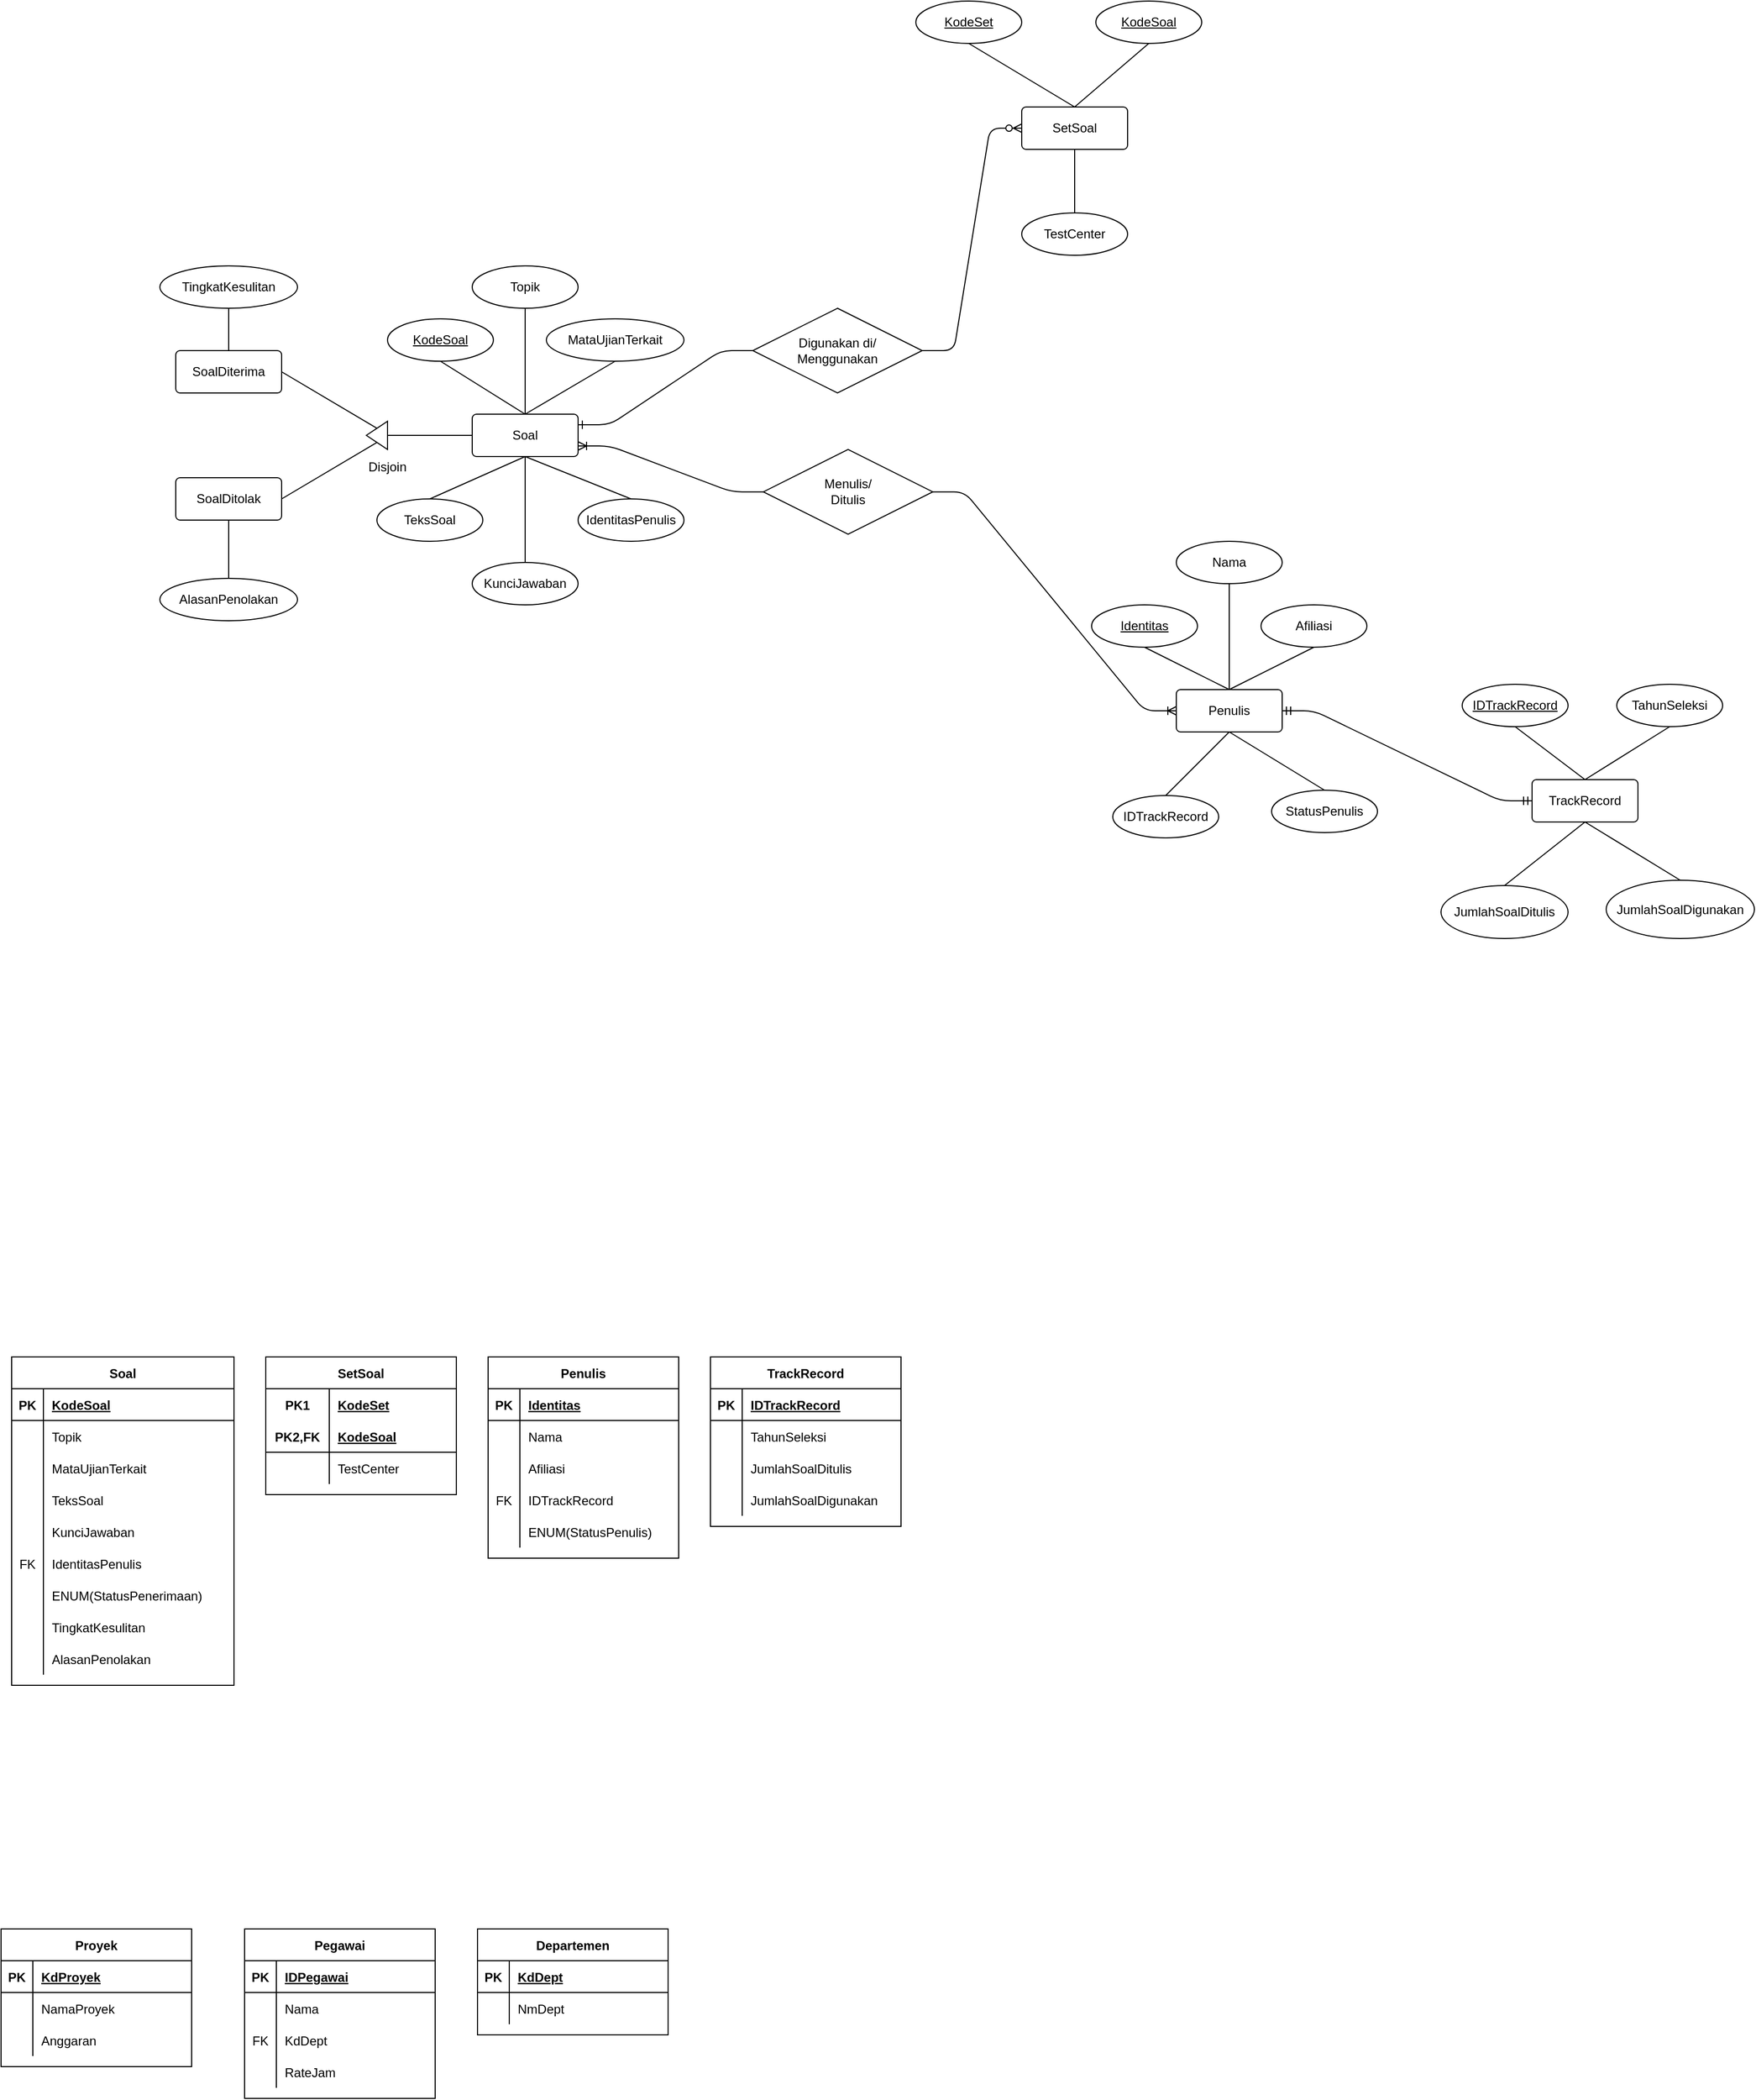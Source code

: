 <mxfile version="15.1.1" type="device"><diagram id="l9CxzQUl49tLMlEPsrri" name="Page-1"><mxGraphModel dx="1940" dy="1891" grid="1" gridSize="10" guides="1" tooltips="1" connect="1" arrows="1" fold="1" page="1" pageScale="1" pageWidth="827" pageHeight="1169" math="0" shadow="0"><root><mxCell id="0"/><mxCell id="1" parent="0"/><mxCell id="aj61ozP4v4frX53Zq5nu-69" value="" style="group" vertex="1" connectable="0" parent="1"><mxGeometry x="-250" y="-190" width="1506" height="885" as="geometry"/></mxCell><mxCell id="aj61ozP4v4frX53Zq5nu-1" value="Soal" style="rounded=1;arcSize=10;whiteSpace=wrap;html=1;align=center;" vertex="1" parent="aj61ozP4v4frX53Zq5nu-69"><mxGeometry x="295" y="390" width="100" height="40" as="geometry"/></mxCell><mxCell id="aj61ozP4v4frX53Zq5nu-2" value="&lt;u&gt;KodeSoal&lt;/u&gt;" style="ellipse;whiteSpace=wrap;html=1;align=center;" vertex="1" parent="aj61ozP4v4frX53Zq5nu-69"><mxGeometry x="215" y="300" width="100" height="40" as="geometry"/></mxCell><mxCell id="aj61ozP4v4frX53Zq5nu-3" value="MataUjianTerkait" style="ellipse;whiteSpace=wrap;html=1;align=center;" vertex="1" parent="aj61ozP4v4frX53Zq5nu-69"><mxGeometry x="365" y="300" width="130" height="40" as="geometry"/></mxCell><mxCell id="aj61ozP4v4frX53Zq5nu-4" value="Topik" style="ellipse;whiteSpace=wrap;html=1;align=center;" vertex="1" parent="aj61ozP4v4frX53Zq5nu-69"><mxGeometry x="295" y="250" width="100" height="40" as="geometry"/></mxCell><mxCell id="aj61ozP4v4frX53Zq5nu-5" value="TeksSoal" style="ellipse;whiteSpace=wrap;html=1;align=center;" vertex="1" parent="aj61ozP4v4frX53Zq5nu-69"><mxGeometry x="205" y="470" width="100" height="40" as="geometry"/></mxCell><mxCell id="aj61ozP4v4frX53Zq5nu-6" value="KunciJawaban" style="ellipse;whiteSpace=wrap;html=1;align=center;" vertex="1" parent="aj61ozP4v4frX53Zq5nu-69"><mxGeometry x="295" y="530" width="100" height="40" as="geometry"/></mxCell><mxCell id="aj61ozP4v4frX53Zq5nu-7" value="IdentitasPenulis" style="ellipse;whiteSpace=wrap;html=1;align=center;" vertex="1" parent="aj61ozP4v4frX53Zq5nu-69"><mxGeometry x="395" y="470" width="100" height="40" as="geometry"/></mxCell><mxCell id="aj61ozP4v4frX53Zq5nu-8" value="" style="endArrow=none;html=1;exitX=0.5;exitY=0;exitDx=0;exitDy=0;entryX=0.5;entryY=1;entryDx=0;entryDy=0;" edge="1" parent="aj61ozP4v4frX53Zq5nu-69" source="aj61ozP4v4frX53Zq5nu-1" target="aj61ozP4v4frX53Zq5nu-2"><mxGeometry width="50" height="50" relative="1" as="geometry"><mxPoint x="175" y="460" as="sourcePoint"/><mxPoint x="225" y="410" as="targetPoint"/></mxGeometry></mxCell><mxCell id="aj61ozP4v4frX53Zq5nu-10" value="" style="endArrow=none;html=1;exitX=0.5;exitY=0;exitDx=0;exitDy=0;entryX=0.5;entryY=1;entryDx=0;entryDy=0;" edge="1" parent="aj61ozP4v4frX53Zq5nu-69" source="aj61ozP4v4frX53Zq5nu-1" target="aj61ozP4v4frX53Zq5nu-4"><mxGeometry width="50" height="50" relative="1" as="geometry"><mxPoint x="355" y="400" as="sourcePoint"/><mxPoint x="275" y="350" as="targetPoint"/></mxGeometry></mxCell><mxCell id="aj61ozP4v4frX53Zq5nu-11" value="" style="endArrow=none;html=1;exitX=0.5;exitY=0;exitDx=0;exitDy=0;entryX=0.5;entryY=1;entryDx=0;entryDy=0;" edge="1" parent="aj61ozP4v4frX53Zq5nu-69" source="aj61ozP4v4frX53Zq5nu-1" target="aj61ozP4v4frX53Zq5nu-3"><mxGeometry width="50" height="50" relative="1" as="geometry"><mxPoint x="355" y="400" as="sourcePoint"/><mxPoint x="355" y="300" as="targetPoint"/></mxGeometry></mxCell><mxCell id="aj61ozP4v4frX53Zq5nu-12" value="" style="endArrow=none;html=1;exitX=0.5;exitY=1;exitDx=0;exitDy=0;entryX=0.5;entryY=0;entryDx=0;entryDy=0;" edge="1" parent="aj61ozP4v4frX53Zq5nu-69" source="aj61ozP4v4frX53Zq5nu-1" target="aj61ozP4v4frX53Zq5nu-5"><mxGeometry width="50" height="50" relative="1" as="geometry"><mxPoint x="355" y="400" as="sourcePoint"/><mxPoint x="355" y="300" as="targetPoint"/></mxGeometry></mxCell><mxCell id="aj61ozP4v4frX53Zq5nu-13" value="" style="endArrow=none;html=1;exitX=0.5;exitY=1;exitDx=0;exitDy=0;entryX=0.5;entryY=0;entryDx=0;entryDy=0;" edge="1" parent="aj61ozP4v4frX53Zq5nu-69" source="aj61ozP4v4frX53Zq5nu-1" target="aj61ozP4v4frX53Zq5nu-6"><mxGeometry width="50" height="50" relative="1" as="geometry"><mxPoint x="355" y="440" as="sourcePoint"/><mxPoint x="265" y="480" as="targetPoint"/></mxGeometry></mxCell><mxCell id="aj61ozP4v4frX53Zq5nu-14" value="" style="endArrow=none;html=1;" edge="1" parent="aj61ozP4v4frX53Zq5nu-69"><mxGeometry width="50" height="50" relative="1" as="geometry"><mxPoint x="345" y="430" as="sourcePoint"/><mxPoint x="445" y="470" as="targetPoint"/></mxGeometry></mxCell><mxCell id="aj61ozP4v4frX53Zq5nu-15" value="Penulis" style="rounded=1;arcSize=10;whiteSpace=wrap;html=1;align=center;" vertex="1" parent="aj61ozP4v4frX53Zq5nu-69"><mxGeometry x="960" y="650" width="100" height="40" as="geometry"/></mxCell><mxCell id="aj61ozP4v4frX53Zq5nu-16" value="&lt;u&gt;Identitas&lt;/u&gt;" style="ellipse;whiteSpace=wrap;html=1;align=center;" vertex="1" parent="aj61ozP4v4frX53Zq5nu-69"><mxGeometry x="880" y="570" width="100" height="40" as="geometry"/></mxCell><mxCell id="aj61ozP4v4frX53Zq5nu-17" value="Nama" style="ellipse;whiteSpace=wrap;html=1;align=center;" vertex="1" parent="aj61ozP4v4frX53Zq5nu-69"><mxGeometry x="960" y="510" width="100" height="40" as="geometry"/></mxCell><mxCell id="aj61ozP4v4frX53Zq5nu-18" value="Afiliasi" style="ellipse;whiteSpace=wrap;html=1;align=center;" vertex="1" parent="aj61ozP4v4frX53Zq5nu-69"><mxGeometry x="1040" y="570" width="100" height="40" as="geometry"/></mxCell><mxCell id="aj61ozP4v4frX53Zq5nu-19" value="IDTrackRecord" style="ellipse;whiteSpace=wrap;html=1;align=center;" vertex="1" parent="aj61ozP4v4frX53Zq5nu-69"><mxGeometry x="900" y="750" width="100" height="40" as="geometry"/></mxCell><mxCell id="aj61ozP4v4frX53Zq5nu-20" value="StatusPenulis" style="ellipse;whiteSpace=wrap;html=1;align=center;" vertex="1" parent="aj61ozP4v4frX53Zq5nu-69"><mxGeometry x="1050" y="745" width="100" height="40" as="geometry"/></mxCell><mxCell id="aj61ozP4v4frX53Zq5nu-21" value="" style="endArrow=none;html=1;exitX=0.5;exitY=0;exitDx=0;exitDy=0;entryX=0.5;entryY=1;entryDx=0;entryDy=0;" edge="1" parent="aj61ozP4v4frX53Zq5nu-69" source="aj61ozP4v4frX53Zq5nu-15" target="aj61ozP4v4frX53Zq5nu-16"><mxGeometry width="50" height="50" relative="1" as="geometry"><mxPoint x="970" y="690" as="sourcePoint"/><mxPoint x="890" y="640" as="targetPoint"/></mxGeometry></mxCell><mxCell id="aj61ozP4v4frX53Zq5nu-22" value="" style="endArrow=none;html=1;exitX=0.5;exitY=0;exitDx=0;exitDy=0;entryX=0.5;entryY=1;entryDx=0;entryDy=0;" edge="1" parent="aj61ozP4v4frX53Zq5nu-69" source="aj61ozP4v4frX53Zq5nu-15" target="aj61ozP4v4frX53Zq5nu-17"><mxGeometry width="50" height="50" relative="1" as="geometry"><mxPoint x="1020" y="660" as="sourcePoint"/><mxPoint x="940" y="620" as="targetPoint"/></mxGeometry></mxCell><mxCell id="aj61ozP4v4frX53Zq5nu-23" value="" style="endArrow=none;html=1;exitX=0.5;exitY=0;exitDx=0;exitDy=0;entryX=0.5;entryY=1;entryDx=0;entryDy=0;" edge="1" parent="aj61ozP4v4frX53Zq5nu-69" source="aj61ozP4v4frX53Zq5nu-15" target="aj61ozP4v4frX53Zq5nu-18"><mxGeometry width="50" height="50" relative="1" as="geometry"><mxPoint x="1020" y="660" as="sourcePoint"/><mxPoint x="1020" y="560" as="targetPoint"/></mxGeometry></mxCell><mxCell id="aj61ozP4v4frX53Zq5nu-24" value="" style="endArrow=none;html=1;exitX=0.5;exitY=1;exitDx=0;exitDy=0;entryX=0.5;entryY=0;entryDx=0;entryDy=0;" edge="1" parent="aj61ozP4v4frX53Zq5nu-69" source="aj61ozP4v4frX53Zq5nu-15" target="aj61ozP4v4frX53Zq5nu-19"><mxGeometry width="50" height="50" relative="1" as="geometry"><mxPoint x="1020" y="660" as="sourcePoint"/><mxPoint x="940" y="620" as="targetPoint"/></mxGeometry></mxCell><mxCell id="aj61ozP4v4frX53Zq5nu-25" value="" style="endArrow=none;html=1;exitX=0.5;exitY=1;exitDx=0;exitDy=0;entryX=0.5;entryY=0;entryDx=0;entryDy=0;" edge="1" parent="aj61ozP4v4frX53Zq5nu-69" source="aj61ozP4v4frX53Zq5nu-15" target="aj61ozP4v4frX53Zq5nu-20"><mxGeometry width="50" height="50" relative="1" as="geometry"><mxPoint x="1020" y="700" as="sourcePoint"/><mxPoint x="960" y="760" as="targetPoint"/></mxGeometry></mxCell><mxCell id="aj61ozP4v4frX53Zq5nu-26" value="TrackRecord" style="rounded=1;arcSize=10;whiteSpace=wrap;html=1;align=center;" vertex="1" parent="aj61ozP4v4frX53Zq5nu-69"><mxGeometry x="1296" y="735" width="100" height="40" as="geometry"/></mxCell><mxCell id="aj61ozP4v4frX53Zq5nu-28" value="&lt;u&gt;IDTrackRecord&lt;/u&gt;" style="ellipse;whiteSpace=wrap;html=1;align=center;" vertex="1" parent="aj61ozP4v4frX53Zq5nu-69"><mxGeometry x="1230" y="645" width="100" height="40" as="geometry"/></mxCell><mxCell id="aj61ozP4v4frX53Zq5nu-29" value="TahunSeleksi" style="ellipse;whiteSpace=wrap;html=1;align=center;" vertex="1" parent="aj61ozP4v4frX53Zq5nu-69"><mxGeometry x="1376" y="645" width="100" height="40" as="geometry"/></mxCell><mxCell id="aj61ozP4v4frX53Zq5nu-30" value="JumlahSoalDitulis" style="ellipse;whiteSpace=wrap;html=1;align=center;" vertex="1" parent="aj61ozP4v4frX53Zq5nu-69"><mxGeometry x="1210" y="835" width="120" height="50" as="geometry"/></mxCell><mxCell id="aj61ozP4v4frX53Zq5nu-31" value="JumlahSoalDigunakan" style="ellipse;whiteSpace=wrap;html=1;align=center;" vertex="1" parent="aj61ozP4v4frX53Zq5nu-69"><mxGeometry x="1366" y="830" width="140" height="55" as="geometry"/></mxCell><mxCell id="aj61ozP4v4frX53Zq5nu-32" value="" style="endArrow=none;html=1;exitX=0.5;exitY=1;exitDx=0;exitDy=0;entryX=0.5;entryY=0;entryDx=0;entryDy=0;" edge="1" parent="aj61ozP4v4frX53Zq5nu-69" source="aj61ozP4v4frX53Zq5nu-28" target="aj61ozP4v4frX53Zq5nu-26"><mxGeometry width="50" height="50" relative="1" as="geometry"><mxPoint x="1206" y="625" as="sourcePoint"/><mxPoint x="1206" y="725" as="targetPoint"/></mxGeometry></mxCell><mxCell id="aj61ozP4v4frX53Zq5nu-33" value="" style="endArrow=none;html=1;entryX=0.5;entryY=1;entryDx=0;entryDy=0;exitX=0.5;exitY=0;exitDx=0;exitDy=0;" edge="1" parent="aj61ozP4v4frX53Zq5nu-69" source="aj61ozP4v4frX53Zq5nu-26" target="aj61ozP4v4frX53Zq5nu-29"><mxGeometry width="50" height="50" relative="1" as="geometry"><mxPoint x="1366" y="715" as="sourcePoint"/><mxPoint x="1356" y="715" as="targetPoint"/></mxGeometry></mxCell><mxCell id="aj61ozP4v4frX53Zq5nu-34" value="" style="endArrow=none;html=1;exitX=0.5;exitY=0;exitDx=0;exitDy=0;entryX=0.5;entryY=1;entryDx=0;entryDy=0;" edge="1" parent="aj61ozP4v4frX53Zq5nu-69" source="aj61ozP4v4frX53Zq5nu-30" target="aj61ozP4v4frX53Zq5nu-26"><mxGeometry width="50" height="50" relative="1" as="geometry"><mxPoint x="1290" y="695" as="sourcePoint"/><mxPoint x="1356" y="745" as="targetPoint"/></mxGeometry></mxCell><mxCell id="aj61ozP4v4frX53Zq5nu-35" value="" style="endArrow=none;html=1;exitX=0.5;exitY=0;exitDx=0;exitDy=0;entryX=0.5;entryY=1;entryDx=0;entryDy=0;" edge="1" parent="aj61ozP4v4frX53Zq5nu-69" source="aj61ozP4v4frX53Zq5nu-31" target="aj61ozP4v4frX53Zq5nu-26"><mxGeometry width="50" height="50" relative="1" as="geometry"><mxPoint x="1280" y="845" as="sourcePoint"/><mxPoint x="1356" y="785" as="targetPoint"/></mxGeometry></mxCell><mxCell id="aj61ozP4v4frX53Zq5nu-36" value="SetSoal" style="rounded=1;arcSize=10;whiteSpace=wrap;html=1;align=center;" vertex="1" parent="aj61ozP4v4frX53Zq5nu-69"><mxGeometry x="814" y="100" width="100" height="40" as="geometry"/></mxCell><mxCell id="aj61ozP4v4frX53Zq5nu-37" value="&lt;u&gt;KodeSet&lt;/u&gt;" style="ellipse;whiteSpace=wrap;html=1;align=center;" vertex="1" parent="aj61ozP4v4frX53Zq5nu-69"><mxGeometry x="714" width="100" height="40" as="geometry"/></mxCell><mxCell id="aj61ozP4v4frX53Zq5nu-38" value="TestCenter" style="ellipse;whiteSpace=wrap;html=1;align=center;" vertex="1" parent="aj61ozP4v4frX53Zq5nu-69"><mxGeometry x="814" y="200" width="100" height="40" as="geometry"/></mxCell><mxCell id="aj61ozP4v4frX53Zq5nu-39" value="&lt;u&gt;KodeSoal&lt;/u&gt;" style="ellipse;whiteSpace=wrap;html=1;align=center;" vertex="1" parent="aj61ozP4v4frX53Zq5nu-69"><mxGeometry x="884" width="100" height="40" as="geometry"/></mxCell><mxCell id="aj61ozP4v4frX53Zq5nu-40" value="" style="endArrow=none;html=1;exitX=0.5;exitY=1;exitDx=0;exitDy=0;" edge="1" parent="aj61ozP4v4frX53Zq5nu-69" source="aj61ozP4v4frX53Zq5nu-37"><mxGeometry width="50" height="50" relative="1" as="geometry"><mxPoint x="771" y="40" as="sourcePoint"/><mxPoint x="864" y="100" as="targetPoint"/></mxGeometry></mxCell><mxCell id="aj61ozP4v4frX53Zq5nu-41" value="" style="endArrow=none;html=1;exitX=0.5;exitY=1;exitDx=0;exitDy=0;entryX=0.5;entryY=0;entryDx=0;entryDy=0;" edge="1" parent="aj61ozP4v4frX53Zq5nu-69" source="aj61ozP4v4frX53Zq5nu-39" target="aj61ozP4v4frX53Zq5nu-36"><mxGeometry width="50" height="50" relative="1" as="geometry"><mxPoint x="774" y="50" as="sourcePoint"/><mxPoint x="864" y="80" as="targetPoint"/></mxGeometry></mxCell><mxCell id="aj61ozP4v4frX53Zq5nu-42" value="" style="endArrow=none;html=1;exitX=0.5;exitY=0;exitDx=0;exitDy=0;entryX=0.5;entryY=1;entryDx=0;entryDy=0;" edge="1" parent="aj61ozP4v4frX53Zq5nu-69" source="aj61ozP4v4frX53Zq5nu-38" target="aj61ozP4v4frX53Zq5nu-36"><mxGeometry width="50" height="50" relative="1" as="geometry"><mxPoint x="944" y="50" as="sourcePoint"/><mxPoint x="874" y="110" as="targetPoint"/></mxGeometry></mxCell><mxCell id="aj61ozP4v4frX53Zq5nu-43" value="" style="triangle;whiteSpace=wrap;html=1;rotation=-180;" vertex="1" parent="aj61ozP4v4frX53Zq5nu-69"><mxGeometry x="195" y="396.66" width="20" height="26.67" as="geometry"/></mxCell><mxCell id="aj61ozP4v4frX53Zq5nu-44" value="" style="endArrow=none;html=1;exitX=0;exitY=0.5;exitDx=0;exitDy=0;entryX=0;entryY=0.5;entryDx=0;entryDy=0;" edge="1" parent="aj61ozP4v4frX53Zq5nu-69" source="aj61ozP4v4frX53Zq5nu-1" target="aj61ozP4v4frX53Zq5nu-43"><mxGeometry width="50" height="50" relative="1" as="geometry"><mxPoint x="355" y="400" as="sourcePoint"/><mxPoint x="275" y="350" as="targetPoint"/></mxGeometry></mxCell><mxCell id="aj61ozP4v4frX53Zq5nu-45" value="SoalDiterima" style="rounded=1;arcSize=10;whiteSpace=wrap;html=1;align=center;" vertex="1" parent="aj61ozP4v4frX53Zq5nu-69"><mxGeometry x="15" y="330" width="100" height="40" as="geometry"/></mxCell><mxCell id="aj61ozP4v4frX53Zq5nu-46" value="SoalDitolak" style="rounded=1;arcSize=10;whiteSpace=wrap;html=1;align=center;" vertex="1" parent="aj61ozP4v4frX53Zq5nu-69"><mxGeometry x="15" y="450" width="100" height="40" as="geometry"/></mxCell><mxCell id="aj61ozP4v4frX53Zq5nu-48" value="" style="endArrow=none;html=1;exitX=0.5;exitY=1;exitDx=0;exitDy=0;entryX=1;entryY=0.5;entryDx=0;entryDy=0;" edge="1" parent="aj61ozP4v4frX53Zq5nu-69" source="aj61ozP4v4frX53Zq5nu-43" target="aj61ozP4v4frX53Zq5nu-45"><mxGeometry width="50" height="50" relative="1" as="geometry"><mxPoint x="225" y="390" as="sourcePoint"/><mxPoint x="145" y="340" as="targetPoint"/></mxGeometry></mxCell><mxCell id="aj61ozP4v4frX53Zq5nu-49" value="" style="endArrow=none;html=1;exitX=0.5;exitY=0;exitDx=0;exitDy=0;entryX=1;entryY=0.5;entryDx=0;entryDy=0;" edge="1" parent="aj61ozP4v4frX53Zq5nu-69" source="aj61ozP4v4frX53Zq5nu-43" target="aj61ozP4v4frX53Zq5nu-46"><mxGeometry width="50" height="50" relative="1" as="geometry"><mxPoint x="215" y="413.328" as="sourcePoint"/><mxPoint x="125" y="360" as="targetPoint"/></mxGeometry></mxCell><mxCell id="aj61ozP4v4frX53Zq5nu-50" value="Disjoin" style="text;html=1;strokeColor=none;fillColor=none;align=center;verticalAlign=middle;whiteSpace=wrap;rounded=0;" vertex="1" parent="aj61ozP4v4frX53Zq5nu-69"><mxGeometry x="195" y="430" width="40" height="20" as="geometry"/></mxCell><mxCell id="aj61ozP4v4frX53Zq5nu-51" value="TingkatKesulitan" style="ellipse;whiteSpace=wrap;html=1;align=center;" vertex="1" parent="aj61ozP4v4frX53Zq5nu-69"><mxGeometry y="250" width="130" height="40" as="geometry"/></mxCell><mxCell id="aj61ozP4v4frX53Zq5nu-52" value="" style="endArrow=none;html=1;exitX=0.5;exitY=0;exitDx=0;exitDy=0;entryX=0.5;entryY=1;entryDx=0;entryDy=0;" edge="1" parent="aj61ozP4v4frX53Zq5nu-69" source="aj61ozP4v4frX53Zq5nu-45" target="aj61ozP4v4frX53Zq5nu-51"><mxGeometry width="50" height="50" relative="1" as="geometry"><mxPoint x="205" y="316.668" as="sourcePoint"/><mxPoint x="115" y="263.34" as="targetPoint"/></mxGeometry></mxCell><mxCell id="aj61ozP4v4frX53Zq5nu-53" value="" style="endArrow=none;html=1;entryX=0.5;entryY=0;entryDx=0;entryDy=0;" edge="1" parent="aj61ozP4v4frX53Zq5nu-69" source="aj61ozP4v4frX53Zq5nu-46" target="aj61ozP4v4frX53Zq5nu-54"><mxGeometry width="50" height="50" relative="1" as="geometry"><mxPoint x="75" y="340" as="sourcePoint"/><mxPoint x="75" y="590" as="targetPoint"/></mxGeometry></mxCell><mxCell id="aj61ozP4v4frX53Zq5nu-54" value="AlasanPenolakan" style="ellipse;whiteSpace=wrap;html=1;align=center;" vertex="1" parent="aj61ozP4v4frX53Zq5nu-69"><mxGeometry y="545" width="130" height="40" as="geometry"/></mxCell><mxCell id="aj61ozP4v4frX53Zq5nu-56" value="Digunakan di/&lt;br&gt;Menggunakan" style="shape=rhombus;perimeter=rhombusPerimeter;whiteSpace=wrap;html=1;align=center;" vertex="1" parent="aj61ozP4v4frX53Zq5nu-69"><mxGeometry x="560" y="290" width="160" height="80" as="geometry"/></mxCell><mxCell id="aj61ozP4v4frX53Zq5nu-62" value="" style="edgeStyle=entityRelationEdgeStyle;fontSize=12;html=1;endArrow=ERzeroToMany;endFill=1;exitX=1;exitY=0.5;exitDx=0;exitDy=0;entryX=0;entryY=0.5;entryDx=0;entryDy=0;" edge="1" parent="aj61ozP4v4frX53Zq5nu-69" source="aj61ozP4v4frX53Zq5nu-56" target="aj61ozP4v4frX53Zq5nu-36"><mxGeometry width="100" height="100" relative="1" as="geometry"><mxPoint x="670" y="260" as="sourcePoint"/><mxPoint x="770" y="160" as="targetPoint"/></mxGeometry></mxCell><mxCell id="aj61ozP4v4frX53Zq5nu-63" value="" style="edgeStyle=entityRelationEdgeStyle;fontSize=12;html=1;endArrow=ERone;endFill=1;exitX=0;exitY=0.5;exitDx=0;exitDy=0;entryX=1;entryY=0.25;entryDx=0;entryDy=0;" edge="1" parent="aj61ozP4v4frX53Zq5nu-69" source="aj61ozP4v4frX53Zq5nu-56" target="aj61ozP4v4frX53Zq5nu-1"><mxGeometry width="100" height="100" relative="1" as="geometry"><mxPoint x="500" y="500" as="sourcePoint"/><mxPoint x="600" y="400" as="targetPoint"/></mxGeometry></mxCell><mxCell id="aj61ozP4v4frX53Zq5nu-65" value="" style="edgeStyle=entityRelationEdgeStyle;fontSize=12;html=1;endArrow=ERmandOne;startArrow=ERmandOne;exitX=1;exitY=0.5;exitDx=0;exitDy=0;entryX=0;entryY=0.5;entryDx=0;entryDy=0;" edge="1" parent="aj61ozP4v4frX53Zq5nu-69" source="aj61ozP4v4frX53Zq5nu-15" target="aj61ozP4v4frX53Zq5nu-26"><mxGeometry width="100" height="100" relative="1" as="geometry"><mxPoint x="1190" y="730" as="sourcePoint"/><mxPoint x="1290" y="630" as="targetPoint"/></mxGeometry></mxCell><mxCell id="aj61ozP4v4frX53Zq5nu-66" value="Menulis/&lt;br&gt;Ditulis" style="shape=rhombus;perimeter=rhombusPerimeter;whiteSpace=wrap;html=1;align=center;" vertex="1" parent="aj61ozP4v4frX53Zq5nu-69"><mxGeometry x="570" y="423.33" width="160" height="80" as="geometry"/></mxCell><mxCell id="aj61ozP4v4frX53Zq5nu-67" value="" style="edgeStyle=entityRelationEdgeStyle;fontSize=12;html=1;endArrow=ERoneToMany;entryX=1;entryY=0.75;entryDx=0;entryDy=0;exitX=0;exitY=0.5;exitDx=0;exitDy=0;" edge="1" parent="aj61ozP4v4frX53Zq5nu-69" source="aj61ozP4v4frX53Zq5nu-66" target="aj61ozP4v4frX53Zq5nu-1"><mxGeometry width="100" height="100" relative="1" as="geometry"><mxPoint x="490" y="670" as="sourcePoint"/><mxPoint x="590" y="570" as="targetPoint"/></mxGeometry></mxCell><mxCell id="aj61ozP4v4frX53Zq5nu-68" value="" style="edgeStyle=entityRelationEdgeStyle;fontSize=12;html=1;endArrow=ERoneToMany;entryX=0;entryY=0.5;entryDx=0;entryDy=0;exitX=1;exitY=0.5;exitDx=0;exitDy=0;" edge="1" parent="aj61ozP4v4frX53Zq5nu-69" source="aj61ozP4v4frX53Zq5nu-66" target="aj61ozP4v4frX53Zq5nu-15"><mxGeometry width="100" height="100" relative="1" as="geometry"><mxPoint x="580" y="473.33" as="sourcePoint"/><mxPoint x="405" y="430" as="targetPoint"/></mxGeometry></mxCell><mxCell id="aj61ozP4v4frX53Zq5nu-194" value="" style="group" vertex="1" connectable="0" parent="1"><mxGeometry x="-390" y="1090" width="840" height="310" as="geometry"/></mxCell><mxCell id="aj61ozP4v4frX53Zq5nu-70" value="Soal" style="shape=table;startSize=30;container=1;collapsible=1;childLayout=tableLayout;fixedRows=1;rowLines=0;fontStyle=1;align=center;resizeLast=1;" vertex="1" parent="aj61ozP4v4frX53Zq5nu-194"><mxGeometry width="210" height="310" as="geometry"/></mxCell><mxCell id="aj61ozP4v4frX53Zq5nu-71" value="" style="shape=partialRectangle;collapsible=0;dropTarget=0;pointerEvents=0;fillColor=none;top=0;left=0;bottom=1;right=0;points=[[0,0.5],[1,0.5]];portConstraint=eastwest;" vertex="1" parent="aj61ozP4v4frX53Zq5nu-70"><mxGeometry y="30" width="210" height="30" as="geometry"/></mxCell><mxCell id="aj61ozP4v4frX53Zq5nu-72" value="PK" style="shape=partialRectangle;connectable=0;fillColor=none;top=0;left=0;bottom=0;right=0;fontStyle=1;overflow=hidden;" vertex="1" parent="aj61ozP4v4frX53Zq5nu-71"><mxGeometry width="30" height="30" as="geometry"/></mxCell><mxCell id="aj61ozP4v4frX53Zq5nu-73" value="KodeSoal" style="shape=partialRectangle;connectable=0;fillColor=none;top=0;left=0;bottom=0;right=0;align=left;spacingLeft=6;fontStyle=5;overflow=hidden;" vertex="1" parent="aj61ozP4v4frX53Zq5nu-71"><mxGeometry x="30" width="180" height="30" as="geometry"/></mxCell><mxCell id="aj61ozP4v4frX53Zq5nu-74" value="" style="shape=partialRectangle;collapsible=0;dropTarget=0;pointerEvents=0;fillColor=none;top=0;left=0;bottom=0;right=0;points=[[0,0.5],[1,0.5]];portConstraint=eastwest;" vertex="1" parent="aj61ozP4v4frX53Zq5nu-70"><mxGeometry y="60" width="210" height="30" as="geometry"/></mxCell><mxCell id="aj61ozP4v4frX53Zq5nu-75" value="" style="shape=partialRectangle;connectable=0;fillColor=none;top=0;left=0;bottom=0;right=0;editable=1;overflow=hidden;" vertex="1" parent="aj61ozP4v4frX53Zq5nu-74"><mxGeometry width="30" height="30" as="geometry"/></mxCell><mxCell id="aj61ozP4v4frX53Zq5nu-76" value="Topik" style="shape=partialRectangle;connectable=0;fillColor=none;top=0;left=0;bottom=0;right=0;align=left;spacingLeft=6;overflow=hidden;" vertex="1" parent="aj61ozP4v4frX53Zq5nu-74"><mxGeometry x="30" width="180" height="30" as="geometry"/></mxCell><mxCell id="aj61ozP4v4frX53Zq5nu-77" value="" style="shape=partialRectangle;collapsible=0;dropTarget=0;pointerEvents=0;fillColor=none;top=0;left=0;bottom=0;right=0;points=[[0,0.5],[1,0.5]];portConstraint=eastwest;" vertex="1" parent="aj61ozP4v4frX53Zq5nu-70"><mxGeometry y="90" width="210" height="30" as="geometry"/></mxCell><mxCell id="aj61ozP4v4frX53Zq5nu-78" value="" style="shape=partialRectangle;connectable=0;fillColor=none;top=0;left=0;bottom=0;right=0;editable=1;overflow=hidden;" vertex="1" parent="aj61ozP4v4frX53Zq5nu-77"><mxGeometry width="30" height="30" as="geometry"/></mxCell><mxCell id="aj61ozP4v4frX53Zq5nu-79" value="MataUjianTerkait" style="shape=partialRectangle;connectable=0;fillColor=none;top=0;left=0;bottom=0;right=0;align=left;spacingLeft=6;overflow=hidden;" vertex="1" parent="aj61ozP4v4frX53Zq5nu-77"><mxGeometry x="30" width="180" height="30" as="geometry"/></mxCell><mxCell id="aj61ozP4v4frX53Zq5nu-80" value="" style="shape=partialRectangle;collapsible=0;dropTarget=0;pointerEvents=0;fillColor=none;top=0;left=0;bottom=0;right=0;points=[[0,0.5],[1,0.5]];portConstraint=eastwest;" vertex="1" parent="aj61ozP4v4frX53Zq5nu-70"><mxGeometry y="120" width="210" height="30" as="geometry"/></mxCell><mxCell id="aj61ozP4v4frX53Zq5nu-81" value="" style="shape=partialRectangle;connectable=0;fillColor=none;top=0;left=0;bottom=0;right=0;editable=1;overflow=hidden;" vertex="1" parent="aj61ozP4v4frX53Zq5nu-80"><mxGeometry width="30" height="30" as="geometry"/></mxCell><mxCell id="aj61ozP4v4frX53Zq5nu-82" value="TeksSoal" style="shape=partialRectangle;connectable=0;fillColor=none;top=0;left=0;bottom=0;right=0;align=left;spacingLeft=6;overflow=hidden;" vertex="1" parent="aj61ozP4v4frX53Zq5nu-80"><mxGeometry x="30" width="180" height="30" as="geometry"/></mxCell><mxCell id="aj61ozP4v4frX53Zq5nu-83" value="" style="shape=partialRectangle;collapsible=0;dropTarget=0;pointerEvents=0;fillColor=none;top=0;left=0;bottom=0;right=0;points=[[0,0.5],[1,0.5]];portConstraint=eastwest;" vertex="1" parent="aj61ozP4v4frX53Zq5nu-70"><mxGeometry y="150" width="210" height="30" as="geometry"/></mxCell><mxCell id="aj61ozP4v4frX53Zq5nu-84" value="" style="shape=partialRectangle;connectable=0;fillColor=none;top=0;left=0;bottom=0;right=0;editable=1;overflow=hidden;" vertex="1" parent="aj61ozP4v4frX53Zq5nu-83"><mxGeometry width="30" height="30" as="geometry"/></mxCell><mxCell id="aj61ozP4v4frX53Zq5nu-85" value="KunciJawaban" style="shape=partialRectangle;connectable=0;fillColor=none;top=0;left=0;bottom=0;right=0;align=left;spacingLeft=6;overflow=hidden;" vertex="1" parent="aj61ozP4v4frX53Zq5nu-83"><mxGeometry x="30" width="180" height="30" as="geometry"/></mxCell><mxCell id="aj61ozP4v4frX53Zq5nu-86" value="" style="shape=partialRectangle;collapsible=0;dropTarget=0;pointerEvents=0;fillColor=none;top=0;left=0;bottom=0;right=0;points=[[0,0.5],[1,0.5]];portConstraint=eastwest;" vertex="1" parent="aj61ozP4v4frX53Zq5nu-70"><mxGeometry y="180" width="210" height="30" as="geometry"/></mxCell><mxCell id="aj61ozP4v4frX53Zq5nu-87" value="FK" style="shape=partialRectangle;connectable=0;fillColor=none;top=0;left=0;bottom=0;right=0;editable=1;overflow=hidden;" vertex="1" parent="aj61ozP4v4frX53Zq5nu-86"><mxGeometry width="30" height="30" as="geometry"/></mxCell><mxCell id="aj61ozP4v4frX53Zq5nu-88" value="IdentitasPenulis" style="shape=partialRectangle;connectable=0;fillColor=none;top=0;left=0;bottom=0;right=0;align=left;spacingLeft=6;overflow=hidden;" vertex="1" parent="aj61ozP4v4frX53Zq5nu-86"><mxGeometry x="30" width="180" height="30" as="geometry"/></mxCell><mxCell id="aj61ozP4v4frX53Zq5nu-89" value="" style="shape=partialRectangle;collapsible=0;dropTarget=0;pointerEvents=0;fillColor=none;top=0;left=0;bottom=0;right=0;points=[[0,0.5],[1,0.5]];portConstraint=eastwest;" vertex="1" parent="aj61ozP4v4frX53Zq5nu-70"><mxGeometry y="210" width="210" height="30" as="geometry"/></mxCell><mxCell id="aj61ozP4v4frX53Zq5nu-90" value="" style="shape=partialRectangle;connectable=0;fillColor=none;top=0;left=0;bottom=0;right=0;editable=1;overflow=hidden;" vertex="1" parent="aj61ozP4v4frX53Zq5nu-89"><mxGeometry width="30" height="30" as="geometry"/></mxCell><mxCell id="aj61ozP4v4frX53Zq5nu-91" value="ENUM(StatusPenerimaan)" style="shape=partialRectangle;connectable=0;fillColor=none;top=0;left=0;bottom=0;right=0;align=left;spacingLeft=6;overflow=hidden;" vertex="1" parent="aj61ozP4v4frX53Zq5nu-89"><mxGeometry x="30" width="180" height="30" as="geometry"/></mxCell><mxCell id="aj61ozP4v4frX53Zq5nu-92" value="" style="shape=partialRectangle;collapsible=0;dropTarget=0;pointerEvents=0;fillColor=none;top=0;left=0;bottom=0;right=0;points=[[0,0.5],[1,0.5]];portConstraint=eastwest;" vertex="1" parent="aj61ozP4v4frX53Zq5nu-70"><mxGeometry y="240" width="210" height="30" as="geometry"/></mxCell><mxCell id="aj61ozP4v4frX53Zq5nu-93" value="" style="shape=partialRectangle;connectable=0;fillColor=none;top=0;left=0;bottom=0;right=0;editable=1;overflow=hidden;" vertex="1" parent="aj61ozP4v4frX53Zq5nu-92"><mxGeometry width="30" height="30" as="geometry"/></mxCell><mxCell id="aj61ozP4v4frX53Zq5nu-94" value="TingkatKesulitan" style="shape=partialRectangle;connectable=0;fillColor=none;top=0;left=0;bottom=0;right=0;align=left;spacingLeft=6;overflow=hidden;" vertex="1" parent="aj61ozP4v4frX53Zq5nu-92"><mxGeometry x="30" width="180" height="30" as="geometry"/></mxCell><mxCell id="aj61ozP4v4frX53Zq5nu-120" value="" style="shape=partialRectangle;collapsible=0;dropTarget=0;pointerEvents=0;fillColor=none;top=0;left=0;bottom=0;right=0;points=[[0,0.5],[1,0.5]];portConstraint=eastwest;" vertex="1" parent="aj61ozP4v4frX53Zq5nu-70"><mxGeometry y="270" width="210" height="30" as="geometry"/></mxCell><mxCell id="aj61ozP4v4frX53Zq5nu-121" value="" style="shape=partialRectangle;connectable=0;fillColor=none;top=0;left=0;bottom=0;right=0;editable=1;overflow=hidden;" vertex="1" parent="aj61ozP4v4frX53Zq5nu-120"><mxGeometry width="30" height="30" as="geometry"/></mxCell><mxCell id="aj61ozP4v4frX53Zq5nu-122" value="AlasanPenolakan" style="shape=partialRectangle;connectable=0;fillColor=none;top=0;left=0;bottom=0;right=0;align=left;spacingLeft=6;overflow=hidden;" vertex="1" parent="aj61ozP4v4frX53Zq5nu-120"><mxGeometry x="30" width="180" height="30" as="geometry"/></mxCell><mxCell id="aj61ozP4v4frX53Zq5nu-139" value="SetSoal" style="shape=table;startSize=30;container=1;collapsible=1;childLayout=tableLayout;fixedRows=1;rowLines=0;fontStyle=1;align=center;resizeLast=1;" vertex="1" parent="aj61ozP4v4frX53Zq5nu-194"><mxGeometry x="240" width="180" height="130" as="geometry"/></mxCell><mxCell id="aj61ozP4v4frX53Zq5nu-140" value="" style="shape=partialRectangle;collapsible=0;dropTarget=0;pointerEvents=0;fillColor=none;top=0;left=0;bottom=0;right=0;points=[[0,0.5],[1,0.5]];portConstraint=eastwest;" vertex="1" parent="aj61ozP4v4frX53Zq5nu-139"><mxGeometry y="30" width="180" height="30" as="geometry"/></mxCell><mxCell id="aj61ozP4v4frX53Zq5nu-141" value="PK1" style="shape=partialRectangle;connectable=0;fillColor=none;top=0;left=0;bottom=0;right=0;fontStyle=1;overflow=hidden;" vertex="1" parent="aj61ozP4v4frX53Zq5nu-140"><mxGeometry width="60" height="30" as="geometry"/></mxCell><mxCell id="aj61ozP4v4frX53Zq5nu-142" value="KodeSet" style="shape=partialRectangle;connectable=0;fillColor=none;top=0;left=0;bottom=0;right=0;align=left;spacingLeft=6;fontStyle=5;overflow=hidden;" vertex="1" parent="aj61ozP4v4frX53Zq5nu-140"><mxGeometry x="60" width="120" height="30" as="geometry"/></mxCell><mxCell id="aj61ozP4v4frX53Zq5nu-143" value="" style="shape=partialRectangle;collapsible=0;dropTarget=0;pointerEvents=0;fillColor=none;top=0;left=0;bottom=1;right=0;points=[[0,0.5],[1,0.5]];portConstraint=eastwest;" vertex="1" parent="aj61ozP4v4frX53Zq5nu-139"><mxGeometry y="60" width="180" height="30" as="geometry"/></mxCell><mxCell id="aj61ozP4v4frX53Zq5nu-144" value="PK2,FK" style="shape=partialRectangle;connectable=0;fillColor=none;top=0;left=0;bottom=0;right=0;fontStyle=1;overflow=hidden;" vertex="1" parent="aj61ozP4v4frX53Zq5nu-143"><mxGeometry width="60" height="30" as="geometry"/></mxCell><mxCell id="aj61ozP4v4frX53Zq5nu-145" value="KodeSoal" style="shape=partialRectangle;connectable=0;fillColor=none;top=0;left=0;bottom=0;right=0;align=left;spacingLeft=6;fontStyle=5;overflow=hidden;" vertex="1" parent="aj61ozP4v4frX53Zq5nu-143"><mxGeometry x="60" width="120" height="30" as="geometry"/></mxCell><mxCell id="aj61ozP4v4frX53Zq5nu-146" value="" style="shape=partialRectangle;collapsible=0;dropTarget=0;pointerEvents=0;fillColor=none;top=0;left=0;bottom=0;right=0;points=[[0,0.5],[1,0.5]];portConstraint=eastwest;" vertex="1" parent="aj61ozP4v4frX53Zq5nu-139"><mxGeometry y="90" width="180" height="30" as="geometry"/></mxCell><mxCell id="aj61ozP4v4frX53Zq5nu-147" value="" style="shape=partialRectangle;connectable=0;fillColor=none;top=0;left=0;bottom=0;right=0;editable=1;overflow=hidden;" vertex="1" parent="aj61ozP4v4frX53Zq5nu-146"><mxGeometry width="60" height="30" as="geometry"/></mxCell><mxCell id="aj61ozP4v4frX53Zq5nu-148" value="TestCenter" style="shape=partialRectangle;connectable=0;fillColor=none;top=0;left=0;bottom=0;right=0;align=left;spacingLeft=6;overflow=hidden;" vertex="1" parent="aj61ozP4v4frX53Zq5nu-146"><mxGeometry x="60" width="120" height="30" as="geometry"/></mxCell><mxCell id="aj61ozP4v4frX53Zq5nu-152" value="Penulis" style="shape=table;startSize=30;container=1;collapsible=1;childLayout=tableLayout;fixedRows=1;rowLines=0;fontStyle=1;align=center;resizeLast=1;" vertex="1" parent="aj61ozP4v4frX53Zq5nu-194"><mxGeometry x="450" width="180" height="190" as="geometry"/></mxCell><mxCell id="aj61ozP4v4frX53Zq5nu-153" value="" style="shape=partialRectangle;collapsible=0;dropTarget=0;pointerEvents=0;fillColor=none;top=0;left=0;bottom=1;right=0;points=[[0,0.5],[1,0.5]];portConstraint=eastwest;" vertex="1" parent="aj61ozP4v4frX53Zq5nu-152"><mxGeometry y="30" width="180" height="30" as="geometry"/></mxCell><mxCell id="aj61ozP4v4frX53Zq5nu-154" value="PK" style="shape=partialRectangle;connectable=0;fillColor=none;top=0;left=0;bottom=0;right=0;fontStyle=1;overflow=hidden;" vertex="1" parent="aj61ozP4v4frX53Zq5nu-153"><mxGeometry width="30" height="30" as="geometry"/></mxCell><mxCell id="aj61ozP4v4frX53Zq5nu-155" value="Identitas" style="shape=partialRectangle;connectable=0;fillColor=none;top=0;left=0;bottom=0;right=0;align=left;spacingLeft=6;fontStyle=5;overflow=hidden;" vertex="1" parent="aj61ozP4v4frX53Zq5nu-153"><mxGeometry x="30" width="150" height="30" as="geometry"/></mxCell><mxCell id="aj61ozP4v4frX53Zq5nu-156" value="" style="shape=partialRectangle;collapsible=0;dropTarget=0;pointerEvents=0;fillColor=none;top=0;left=0;bottom=0;right=0;points=[[0,0.5],[1,0.5]];portConstraint=eastwest;" vertex="1" parent="aj61ozP4v4frX53Zq5nu-152"><mxGeometry y="60" width="180" height="30" as="geometry"/></mxCell><mxCell id="aj61ozP4v4frX53Zq5nu-157" value="" style="shape=partialRectangle;connectable=0;fillColor=none;top=0;left=0;bottom=0;right=0;editable=1;overflow=hidden;" vertex="1" parent="aj61ozP4v4frX53Zq5nu-156"><mxGeometry width="30" height="30" as="geometry"/></mxCell><mxCell id="aj61ozP4v4frX53Zq5nu-158" value="Nama" style="shape=partialRectangle;connectable=0;fillColor=none;top=0;left=0;bottom=0;right=0;align=left;spacingLeft=6;overflow=hidden;" vertex="1" parent="aj61ozP4v4frX53Zq5nu-156"><mxGeometry x="30" width="150" height="30" as="geometry"/></mxCell><mxCell id="aj61ozP4v4frX53Zq5nu-159" value="" style="shape=partialRectangle;collapsible=0;dropTarget=0;pointerEvents=0;fillColor=none;top=0;left=0;bottom=0;right=0;points=[[0,0.5],[1,0.5]];portConstraint=eastwest;" vertex="1" parent="aj61ozP4v4frX53Zq5nu-152"><mxGeometry y="90" width="180" height="30" as="geometry"/></mxCell><mxCell id="aj61ozP4v4frX53Zq5nu-160" value="" style="shape=partialRectangle;connectable=0;fillColor=none;top=0;left=0;bottom=0;right=0;editable=1;overflow=hidden;" vertex="1" parent="aj61ozP4v4frX53Zq5nu-159"><mxGeometry width="30" height="30" as="geometry"/></mxCell><mxCell id="aj61ozP4v4frX53Zq5nu-161" value="Afiliasi" style="shape=partialRectangle;connectable=0;fillColor=none;top=0;left=0;bottom=0;right=0;align=left;spacingLeft=6;overflow=hidden;" vertex="1" parent="aj61ozP4v4frX53Zq5nu-159"><mxGeometry x="30" width="150" height="30" as="geometry"/></mxCell><mxCell id="aj61ozP4v4frX53Zq5nu-162" value="" style="shape=partialRectangle;collapsible=0;dropTarget=0;pointerEvents=0;fillColor=none;top=0;left=0;bottom=0;right=0;points=[[0,0.5],[1,0.5]];portConstraint=eastwest;" vertex="1" parent="aj61ozP4v4frX53Zq5nu-152"><mxGeometry y="120" width="180" height="30" as="geometry"/></mxCell><mxCell id="aj61ozP4v4frX53Zq5nu-163" value="FK" style="shape=partialRectangle;connectable=0;fillColor=none;top=0;left=0;bottom=0;right=0;editable=1;overflow=hidden;" vertex="1" parent="aj61ozP4v4frX53Zq5nu-162"><mxGeometry width="30" height="30" as="geometry"/></mxCell><mxCell id="aj61ozP4v4frX53Zq5nu-164" value="IDTrackRecord" style="shape=partialRectangle;connectable=0;fillColor=none;top=0;left=0;bottom=0;right=0;align=left;spacingLeft=6;overflow=hidden;" vertex="1" parent="aj61ozP4v4frX53Zq5nu-162"><mxGeometry x="30" width="150" height="30" as="geometry"/></mxCell><mxCell id="aj61ozP4v4frX53Zq5nu-165" value="" style="shape=partialRectangle;collapsible=0;dropTarget=0;pointerEvents=0;fillColor=none;top=0;left=0;bottom=0;right=0;points=[[0,0.5],[1,0.5]];portConstraint=eastwest;" vertex="1" parent="aj61ozP4v4frX53Zq5nu-152"><mxGeometry y="150" width="180" height="30" as="geometry"/></mxCell><mxCell id="aj61ozP4v4frX53Zq5nu-166" value="" style="shape=partialRectangle;connectable=0;fillColor=none;top=0;left=0;bottom=0;right=0;editable=1;overflow=hidden;" vertex="1" parent="aj61ozP4v4frX53Zq5nu-165"><mxGeometry width="30" height="30" as="geometry"/></mxCell><mxCell id="aj61ozP4v4frX53Zq5nu-167" value="ENUM(StatusPenulis)" style="shape=partialRectangle;connectable=0;fillColor=none;top=0;left=0;bottom=0;right=0;align=left;spacingLeft=6;overflow=hidden;" vertex="1" parent="aj61ozP4v4frX53Zq5nu-165"><mxGeometry x="30" width="150" height="30" as="geometry"/></mxCell><mxCell id="aj61ozP4v4frX53Zq5nu-181" value="TrackRecord" style="shape=table;startSize=30;container=1;collapsible=1;childLayout=tableLayout;fixedRows=1;rowLines=0;fontStyle=1;align=center;resizeLast=1;" vertex="1" parent="aj61ozP4v4frX53Zq5nu-194"><mxGeometry x="660" width="180" height="160" as="geometry"/></mxCell><mxCell id="aj61ozP4v4frX53Zq5nu-182" value="" style="shape=partialRectangle;collapsible=0;dropTarget=0;pointerEvents=0;fillColor=none;top=0;left=0;bottom=1;right=0;points=[[0,0.5],[1,0.5]];portConstraint=eastwest;" vertex="1" parent="aj61ozP4v4frX53Zq5nu-181"><mxGeometry y="30" width="180" height="30" as="geometry"/></mxCell><mxCell id="aj61ozP4v4frX53Zq5nu-183" value="PK" style="shape=partialRectangle;connectable=0;fillColor=none;top=0;left=0;bottom=0;right=0;fontStyle=1;overflow=hidden;" vertex="1" parent="aj61ozP4v4frX53Zq5nu-182"><mxGeometry width="30" height="30" as="geometry"/></mxCell><mxCell id="aj61ozP4v4frX53Zq5nu-184" value="IDTrackRecord" style="shape=partialRectangle;connectable=0;fillColor=none;top=0;left=0;bottom=0;right=0;align=left;spacingLeft=6;fontStyle=5;overflow=hidden;" vertex="1" parent="aj61ozP4v4frX53Zq5nu-182"><mxGeometry x="30" width="150" height="30" as="geometry"/></mxCell><mxCell id="aj61ozP4v4frX53Zq5nu-185" value="" style="shape=partialRectangle;collapsible=0;dropTarget=0;pointerEvents=0;fillColor=none;top=0;left=0;bottom=0;right=0;points=[[0,0.5],[1,0.5]];portConstraint=eastwest;" vertex="1" parent="aj61ozP4v4frX53Zq5nu-181"><mxGeometry y="60" width="180" height="30" as="geometry"/></mxCell><mxCell id="aj61ozP4v4frX53Zq5nu-186" value="" style="shape=partialRectangle;connectable=0;fillColor=none;top=0;left=0;bottom=0;right=0;editable=1;overflow=hidden;" vertex="1" parent="aj61ozP4v4frX53Zq5nu-185"><mxGeometry width="30" height="30" as="geometry"/></mxCell><mxCell id="aj61ozP4v4frX53Zq5nu-187" value="TahunSeleksi" style="shape=partialRectangle;connectable=0;fillColor=none;top=0;left=0;bottom=0;right=0;align=left;spacingLeft=6;overflow=hidden;" vertex="1" parent="aj61ozP4v4frX53Zq5nu-185"><mxGeometry x="30" width="150" height="30" as="geometry"/></mxCell><mxCell id="aj61ozP4v4frX53Zq5nu-188" value="" style="shape=partialRectangle;collapsible=0;dropTarget=0;pointerEvents=0;fillColor=none;top=0;left=0;bottom=0;right=0;points=[[0,0.5],[1,0.5]];portConstraint=eastwest;" vertex="1" parent="aj61ozP4v4frX53Zq5nu-181"><mxGeometry y="90" width="180" height="30" as="geometry"/></mxCell><mxCell id="aj61ozP4v4frX53Zq5nu-189" value="" style="shape=partialRectangle;connectable=0;fillColor=none;top=0;left=0;bottom=0;right=0;editable=1;overflow=hidden;" vertex="1" parent="aj61ozP4v4frX53Zq5nu-188"><mxGeometry width="30" height="30" as="geometry"/></mxCell><mxCell id="aj61ozP4v4frX53Zq5nu-190" value="JumlahSoalDitulis" style="shape=partialRectangle;connectable=0;fillColor=none;top=0;left=0;bottom=0;right=0;align=left;spacingLeft=6;overflow=hidden;" vertex="1" parent="aj61ozP4v4frX53Zq5nu-188"><mxGeometry x="30" width="150" height="30" as="geometry"/></mxCell><mxCell id="aj61ozP4v4frX53Zq5nu-191" value="" style="shape=partialRectangle;collapsible=0;dropTarget=0;pointerEvents=0;fillColor=none;top=0;left=0;bottom=0;right=0;points=[[0,0.5],[1,0.5]];portConstraint=eastwest;" vertex="1" parent="aj61ozP4v4frX53Zq5nu-181"><mxGeometry y="120" width="180" height="30" as="geometry"/></mxCell><mxCell id="aj61ozP4v4frX53Zq5nu-192" value="" style="shape=partialRectangle;connectable=0;fillColor=none;top=0;left=0;bottom=0;right=0;editable=1;overflow=hidden;" vertex="1" parent="aj61ozP4v4frX53Zq5nu-191"><mxGeometry width="30" height="30" as="geometry"/></mxCell><mxCell id="aj61ozP4v4frX53Zq5nu-193" value="JumlahSoalDigunakan" style="shape=partialRectangle;connectable=0;fillColor=none;top=0;left=0;bottom=0;right=0;align=left;spacingLeft=6;overflow=hidden;" vertex="1" parent="aj61ozP4v4frX53Zq5nu-191"><mxGeometry x="30" width="150" height="30" as="geometry"/></mxCell><mxCell id="aj61ozP4v4frX53Zq5nu-237" value="" style="group" vertex="1" connectable="0" parent="1"><mxGeometry x="-400" y="1630" width="630" height="160" as="geometry"/></mxCell><mxCell id="aj61ozP4v4frX53Zq5nu-195" value="Proyek" style="shape=table;startSize=30;container=1;collapsible=1;childLayout=tableLayout;fixedRows=1;rowLines=0;fontStyle=1;align=center;resizeLast=1;" vertex="1" parent="aj61ozP4v4frX53Zq5nu-237"><mxGeometry width="180" height="130" as="geometry"/></mxCell><mxCell id="aj61ozP4v4frX53Zq5nu-196" value="" style="shape=partialRectangle;collapsible=0;dropTarget=0;pointerEvents=0;fillColor=none;top=0;left=0;bottom=1;right=0;points=[[0,0.5],[1,0.5]];portConstraint=eastwest;" vertex="1" parent="aj61ozP4v4frX53Zq5nu-195"><mxGeometry y="30" width="180" height="30" as="geometry"/></mxCell><mxCell id="aj61ozP4v4frX53Zq5nu-197" value="PK" style="shape=partialRectangle;connectable=0;fillColor=none;top=0;left=0;bottom=0;right=0;fontStyle=1;overflow=hidden;" vertex="1" parent="aj61ozP4v4frX53Zq5nu-196"><mxGeometry width="30" height="30" as="geometry"/></mxCell><mxCell id="aj61ozP4v4frX53Zq5nu-198" value="KdProyek" style="shape=partialRectangle;connectable=0;fillColor=none;top=0;left=0;bottom=0;right=0;align=left;spacingLeft=6;fontStyle=5;overflow=hidden;" vertex="1" parent="aj61ozP4v4frX53Zq5nu-196"><mxGeometry x="30" width="150" height="30" as="geometry"/></mxCell><mxCell id="aj61ozP4v4frX53Zq5nu-199" value="" style="shape=partialRectangle;collapsible=0;dropTarget=0;pointerEvents=0;fillColor=none;top=0;left=0;bottom=0;right=0;points=[[0,0.5],[1,0.5]];portConstraint=eastwest;" vertex="1" parent="aj61ozP4v4frX53Zq5nu-195"><mxGeometry y="60" width="180" height="30" as="geometry"/></mxCell><mxCell id="aj61ozP4v4frX53Zq5nu-200" value="" style="shape=partialRectangle;connectable=0;fillColor=none;top=0;left=0;bottom=0;right=0;editable=1;overflow=hidden;" vertex="1" parent="aj61ozP4v4frX53Zq5nu-199"><mxGeometry width="30" height="30" as="geometry"/></mxCell><mxCell id="aj61ozP4v4frX53Zq5nu-201" value="NamaProyek" style="shape=partialRectangle;connectable=0;fillColor=none;top=0;left=0;bottom=0;right=0;align=left;spacingLeft=6;overflow=hidden;" vertex="1" parent="aj61ozP4v4frX53Zq5nu-199"><mxGeometry x="30" width="150" height="30" as="geometry"/></mxCell><mxCell id="aj61ozP4v4frX53Zq5nu-202" value="" style="shape=partialRectangle;collapsible=0;dropTarget=0;pointerEvents=0;fillColor=none;top=0;left=0;bottom=0;right=0;points=[[0,0.5],[1,0.5]];portConstraint=eastwest;" vertex="1" parent="aj61ozP4v4frX53Zq5nu-195"><mxGeometry y="90" width="180" height="30" as="geometry"/></mxCell><mxCell id="aj61ozP4v4frX53Zq5nu-203" value="" style="shape=partialRectangle;connectable=0;fillColor=none;top=0;left=0;bottom=0;right=0;editable=1;overflow=hidden;" vertex="1" parent="aj61ozP4v4frX53Zq5nu-202"><mxGeometry width="30" height="30" as="geometry"/></mxCell><mxCell id="aj61ozP4v4frX53Zq5nu-204" value="Anggaran" style="shape=partialRectangle;connectable=0;fillColor=none;top=0;left=0;bottom=0;right=0;align=left;spacingLeft=6;overflow=hidden;" vertex="1" parent="aj61ozP4v4frX53Zq5nu-202"><mxGeometry x="30" width="150" height="30" as="geometry"/></mxCell><mxCell id="aj61ozP4v4frX53Zq5nu-208" value="Pegawai" style="shape=table;startSize=30;container=1;collapsible=1;childLayout=tableLayout;fixedRows=1;rowLines=0;fontStyle=1;align=center;resizeLast=1;" vertex="1" parent="aj61ozP4v4frX53Zq5nu-237"><mxGeometry x="230" width="180" height="160" as="geometry"/></mxCell><mxCell id="aj61ozP4v4frX53Zq5nu-209" value="" style="shape=partialRectangle;collapsible=0;dropTarget=0;pointerEvents=0;fillColor=none;top=0;left=0;bottom=1;right=0;points=[[0,0.5],[1,0.5]];portConstraint=eastwest;" vertex="1" parent="aj61ozP4v4frX53Zq5nu-208"><mxGeometry y="30" width="180" height="30" as="geometry"/></mxCell><mxCell id="aj61ozP4v4frX53Zq5nu-210" value="PK" style="shape=partialRectangle;connectable=0;fillColor=none;top=0;left=0;bottom=0;right=0;fontStyle=1;overflow=hidden;" vertex="1" parent="aj61ozP4v4frX53Zq5nu-209"><mxGeometry width="30" height="30" as="geometry"/></mxCell><mxCell id="aj61ozP4v4frX53Zq5nu-211" value="IDPegawai" style="shape=partialRectangle;connectable=0;fillColor=none;top=0;left=0;bottom=0;right=0;align=left;spacingLeft=6;fontStyle=5;overflow=hidden;" vertex="1" parent="aj61ozP4v4frX53Zq5nu-209"><mxGeometry x="30" width="150" height="30" as="geometry"/></mxCell><mxCell id="aj61ozP4v4frX53Zq5nu-212" value="" style="shape=partialRectangle;collapsible=0;dropTarget=0;pointerEvents=0;fillColor=none;top=0;left=0;bottom=0;right=0;points=[[0,0.5],[1,0.5]];portConstraint=eastwest;" vertex="1" parent="aj61ozP4v4frX53Zq5nu-208"><mxGeometry y="60" width="180" height="30" as="geometry"/></mxCell><mxCell id="aj61ozP4v4frX53Zq5nu-213" value="" style="shape=partialRectangle;connectable=0;fillColor=none;top=0;left=0;bottom=0;right=0;editable=1;overflow=hidden;" vertex="1" parent="aj61ozP4v4frX53Zq5nu-212"><mxGeometry width="30" height="30" as="geometry"/></mxCell><mxCell id="aj61ozP4v4frX53Zq5nu-214" value="Nama" style="shape=partialRectangle;connectable=0;fillColor=none;top=0;left=0;bottom=0;right=0;align=left;spacingLeft=6;overflow=hidden;" vertex="1" parent="aj61ozP4v4frX53Zq5nu-212"><mxGeometry x="30" width="150" height="30" as="geometry"/></mxCell><mxCell id="aj61ozP4v4frX53Zq5nu-215" value="" style="shape=partialRectangle;collapsible=0;dropTarget=0;pointerEvents=0;fillColor=none;top=0;left=0;bottom=0;right=0;points=[[0,0.5],[1,0.5]];portConstraint=eastwest;" vertex="1" parent="aj61ozP4v4frX53Zq5nu-208"><mxGeometry y="90" width="180" height="30" as="geometry"/></mxCell><mxCell id="aj61ozP4v4frX53Zq5nu-216" value="FK" style="shape=partialRectangle;connectable=0;fillColor=none;top=0;left=0;bottom=0;right=0;editable=1;overflow=hidden;" vertex="1" parent="aj61ozP4v4frX53Zq5nu-215"><mxGeometry width="30" height="30" as="geometry"/></mxCell><mxCell id="aj61ozP4v4frX53Zq5nu-217" value="KdDept" style="shape=partialRectangle;connectable=0;fillColor=none;top=0;left=0;bottom=0;right=0;align=left;spacingLeft=6;overflow=hidden;" vertex="1" parent="aj61ozP4v4frX53Zq5nu-215"><mxGeometry x="30" width="150" height="30" as="geometry"/></mxCell><mxCell id="aj61ozP4v4frX53Zq5nu-234" value="" style="shape=partialRectangle;collapsible=0;dropTarget=0;pointerEvents=0;fillColor=none;top=0;left=0;bottom=0;right=0;points=[[0,0.5],[1,0.5]];portConstraint=eastwest;" vertex="1" parent="aj61ozP4v4frX53Zq5nu-208"><mxGeometry y="120" width="180" height="30" as="geometry"/></mxCell><mxCell id="aj61ozP4v4frX53Zq5nu-235" value="" style="shape=partialRectangle;connectable=0;fillColor=none;top=0;left=0;bottom=0;right=0;editable=1;overflow=hidden;" vertex="1" parent="aj61ozP4v4frX53Zq5nu-234"><mxGeometry width="30" height="30" as="geometry"/></mxCell><mxCell id="aj61ozP4v4frX53Zq5nu-236" value="RateJam" style="shape=partialRectangle;connectable=0;fillColor=none;top=0;left=0;bottom=0;right=0;align=left;spacingLeft=6;overflow=hidden;" vertex="1" parent="aj61ozP4v4frX53Zq5nu-234"><mxGeometry x="30" width="150" height="30" as="geometry"/></mxCell><mxCell id="aj61ozP4v4frX53Zq5nu-221" value="Departemen" style="shape=table;startSize=30;container=1;collapsible=1;childLayout=tableLayout;fixedRows=1;rowLines=0;fontStyle=1;align=center;resizeLast=1;" vertex="1" parent="aj61ozP4v4frX53Zq5nu-237"><mxGeometry x="450" width="180" height="100" as="geometry"/></mxCell><mxCell id="aj61ozP4v4frX53Zq5nu-222" value="" style="shape=partialRectangle;collapsible=0;dropTarget=0;pointerEvents=0;fillColor=none;top=0;left=0;bottom=1;right=0;points=[[0,0.5],[1,0.5]];portConstraint=eastwest;" vertex="1" parent="aj61ozP4v4frX53Zq5nu-221"><mxGeometry y="30" width="180" height="30" as="geometry"/></mxCell><mxCell id="aj61ozP4v4frX53Zq5nu-223" value="PK" style="shape=partialRectangle;connectable=0;fillColor=none;top=0;left=0;bottom=0;right=0;fontStyle=1;overflow=hidden;" vertex="1" parent="aj61ozP4v4frX53Zq5nu-222"><mxGeometry width="30" height="30" as="geometry"/></mxCell><mxCell id="aj61ozP4v4frX53Zq5nu-224" value="KdDept" style="shape=partialRectangle;connectable=0;fillColor=none;top=0;left=0;bottom=0;right=0;align=left;spacingLeft=6;fontStyle=5;overflow=hidden;" vertex="1" parent="aj61ozP4v4frX53Zq5nu-222"><mxGeometry x="30" width="150" height="30" as="geometry"/></mxCell><mxCell id="aj61ozP4v4frX53Zq5nu-225" value="" style="shape=partialRectangle;collapsible=0;dropTarget=0;pointerEvents=0;fillColor=none;top=0;left=0;bottom=0;right=0;points=[[0,0.5],[1,0.5]];portConstraint=eastwest;" vertex="1" parent="aj61ozP4v4frX53Zq5nu-221"><mxGeometry y="60" width="180" height="30" as="geometry"/></mxCell><mxCell id="aj61ozP4v4frX53Zq5nu-226" value="" style="shape=partialRectangle;connectable=0;fillColor=none;top=0;left=0;bottom=0;right=0;editable=1;overflow=hidden;" vertex="1" parent="aj61ozP4v4frX53Zq5nu-225"><mxGeometry width="30" height="30" as="geometry"/></mxCell><mxCell id="aj61ozP4v4frX53Zq5nu-227" value="NmDept" style="shape=partialRectangle;connectable=0;fillColor=none;top=0;left=0;bottom=0;right=0;align=left;spacingLeft=6;overflow=hidden;" vertex="1" parent="aj61ozP4v4frX53Zq5nu-225"><mxGeometry x="30" width="150" height="30" as="geometry"/></mxCell></root></mxGraphModel></diagram></mxfile>